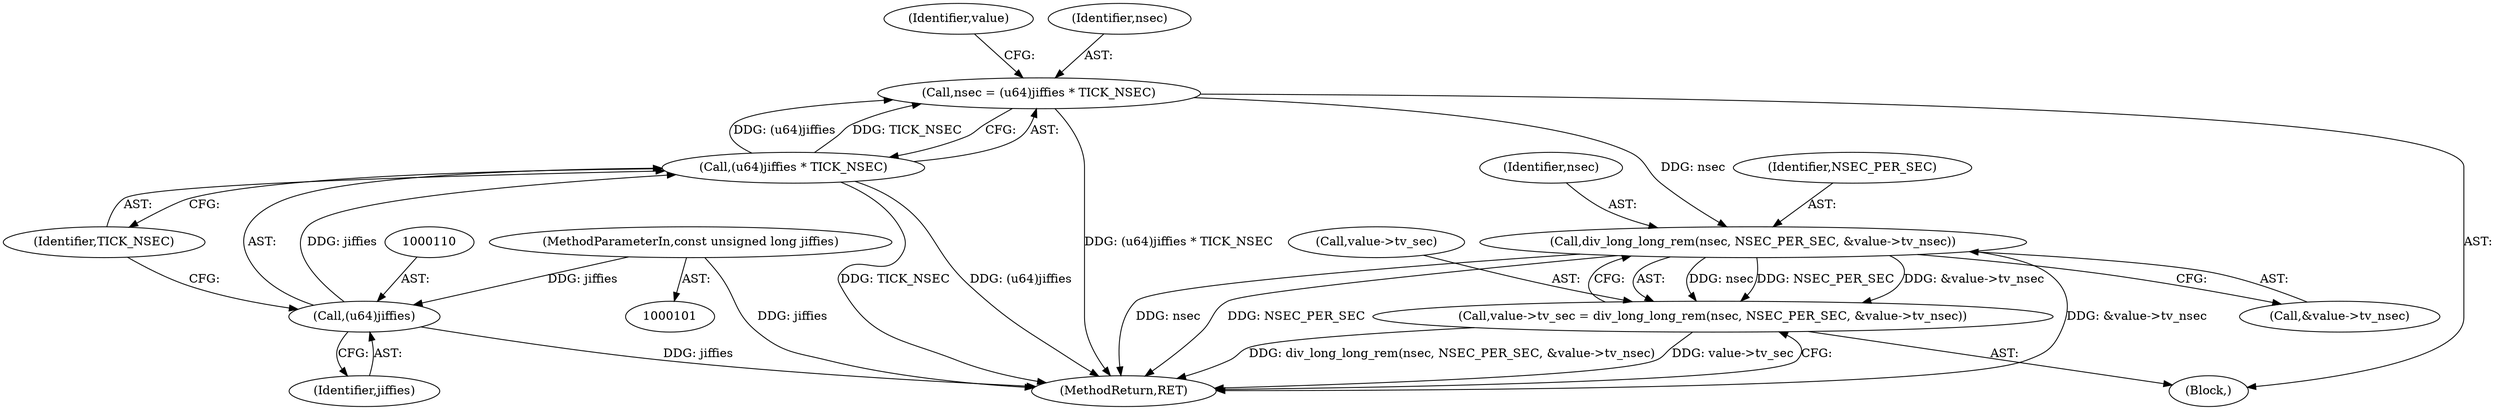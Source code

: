 digraph "1_linux_f8bd2258e2d520dff28c855658bd24bdafb5102d_5@pointer" {
"1000117" [label="(Call,div_long_long_rem(nsec, NSEC_PER_SEC, &value->tv_nsec))"];
"1000106" [label="(Call,nsec = (u64)jiffies * TICK_NSEC)"];
"1000108" [label="(Call,(u64)jiffies * TICK_NSEC)"];
"1000109" [label="(Call,(u64)jiffies)"];
"1000102" [label="(MethodParameterIn,const unsigned long jiffies)"];
"1000113" [label="(Call,value->tv_sec = div_long_long_rem(nsec, NSEC_PER_SEC, &value->tv_nsec))"];
"1000115" [label="(Identifier,value)"];
"1000124" [label="(MethodReturn,RET)"];
"1000104" [label="(Block,)"];
"1000117" [label="(Call,div_long_long_rem(nsec, NSEC_PER_SEC, &value->tv_nsec))"];
"1000107" [label="(Identifier,nsec)"];
"1000109" [label="(Call,(u64)jiffies)"];
"1000111" [label="(Identifier,jiffies)"];
"1000114" [label="(Call,value->tv_sec)"];
"1000112" [label="(Identifier,TICK_NSEC)"];
"1000113" [label="(Call,value->tv_sec = div_long_long_rem(nsec, NSEC_PER_SEC, &value->tv_nsec))"];
"1000120" [label="(Call,&value->tv_nsec)"];
"1000106" [label="(Call,nsec = (u64)jiffies * TICK_NSEC)"];
"1000119" [label="(Identifier,NSEC_PER_SEC)"];
"1000118" [label="(Identifier,nsec)"];
"1000102" [label="(MethodParameterIn,const unsigned long jiffies)"];
"1000108" [label="(Call,(u64)jiffies * TICK_NSEC)"];
"1000117" -> "1000113"  [label="AST: "];
"1000117" -> "1000120"  [label="CFG: "];
"1000118" -> "1000117"  [label="AST: "];
"1000119" -> "1000117"  [label="AST: "];
"1000120" -> "1000117"  [label="AST: "];
"1000113" -> "1000117"  [label="CFG: "];
"1000117" -> "1000124"  [label="DDG: nsec"];
"1000117" -> "1000124"  [label="DDG: NSEC_PER_SEC"];
"1000117" -> "1000124"  [label="DDG: &value->tv_nsec"];
"1000117" -> "1000113"  [label="DDG: nsec"];
"1000117" -> "1000113"  [label="DDG: NSEC_PER_SEC"];
"1000117" -> "1000113"  [label="DDG: &value->tv_nsec"];
"1000106" -> "1000117"  [label="DDG: nsec"];
"1000106" -> "1000104"  [label="AST: "];
"1000106" -> "1000108"  [label="CFG: "];
"1000107" -> "1000106"  [label="AST: "];
"1000108" -> "1000106"  [label="AST: "];
"1000115" -> "1000106"  [label="CFG: "];
"1000106" -> "1000124"  [label="DDG: (u64)jiffies * TICK_NSEC"];
"1000108" -> "1000106"  [label="DDG: (u64)jiffies"];
"1000108" -> "1000106"  [label="DDG: TICK_NSEC"];
"1000108" -> "1000112"  [label="CFG: "];
"1000109" -> "1000108"  [label="AST: "];
"1000112" -> "1000108"  [label="AST: "];
"1000108" -> "1000124"  [label="DDG: TICK_NSEC"];
"1000108" -> "1000124"  [label="DDG: (u64)jiffies"];
"1000109" -> "1000108"  [label="DDG: jiffies"];
"1000109" -> "1000111"  [label="CFG: "];
"1000110" -> "1000109"  [label="AST: "];
"1000111" -> "1000109"  [label="AST: "];
"1000112" -> "1000109"  [label="CFG: "];
"1000109" -> "1000124"  [label="DDG: jiffies"];
"1000102" -> "1000109"  [label="DDG: jiffies"];
"1000102" -> "1000101"  [label="AST: "];
"1000102" -> "1000124"  [label="DDG: jiffies"];
"1000113" -> "1000104"  [label="AST: "];
"1000114" -> "1000113"  [label="AST: "];
"1000124" -> "1000113"  [label="CFG: "];
"1000113" -> "1000124"  [label="DDG: div_long_long_rem(nsec, NSEC_PER_SEC, &value->tv_nsec)"];
"1000113" -> "1000124"  [label="DDG: value->tv_sec"];
}
